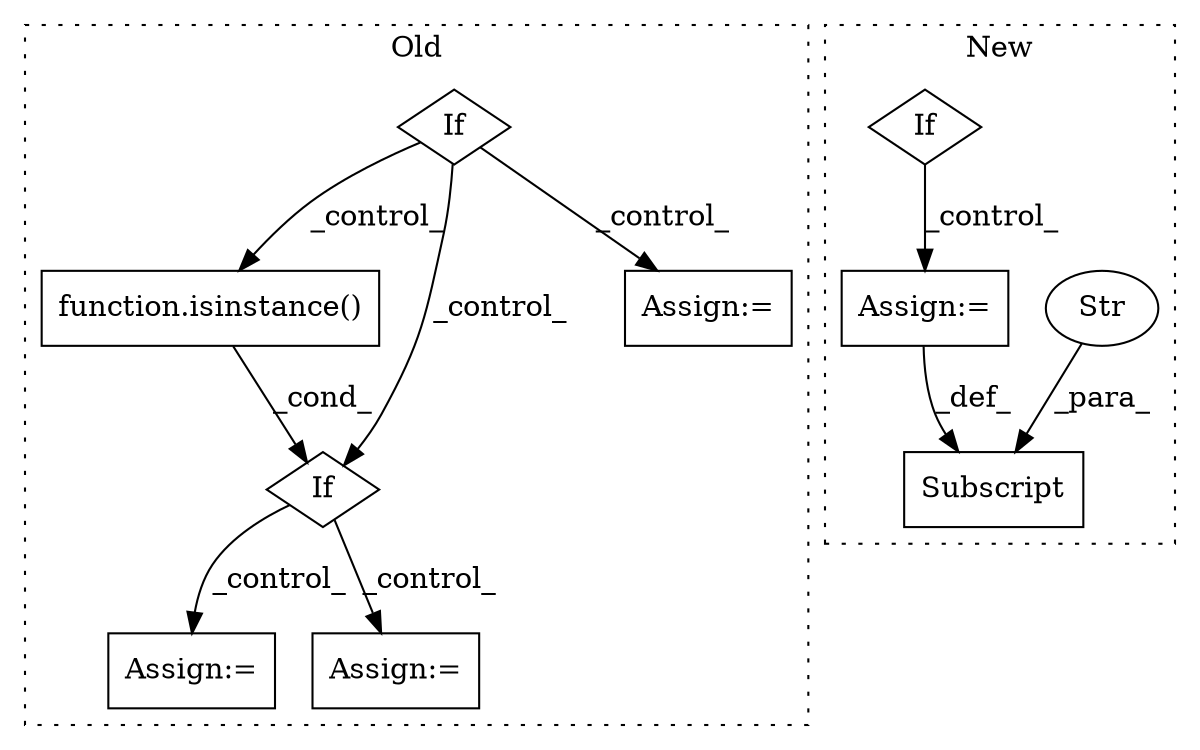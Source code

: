 digraph G {
subgraph cluster0 {
1 [label="function.isinstance()" a="75" s="8538,8576" l="11,1" shape="box"];
3 [label="If" a="96" s="8535" l="3" shape="diamond"];
4 [label="Assign:=" a="68" s="8723" l="3" shape="box"];
5 [label="Assign:=" a="68" s="8785" l="3" shape="box"];
6 [label="If" a="96" s="8175" l="3" shape="diamond"];
7 [label="Assign:=" a="68" s="8514" l="3" shape="box"];
label = "Old";
style="dotted";
}
subgraph cluster1 {
2 [label="Subscript" a="63" s="8226,0" l="22,0" shape="box"];
8 [label="Str" a="66" s="8236" l="11" shape="ellipse"];
9 [label="Assign:=" a="68" s="8248" l="3" shape="box"];
10 [label="If" a="96" s="8187" l="0" shape="diamond"];
label = "New";
style="dotted";
}
1 -> 3 [label="_cond_"];
3 -> 4 [label="_control_"];
3 -> 5 [label="_control_"];
6 -> 7 [label="_control_"];
6 -> 3 [label="_control_"];
6 -> 1 [label="_control_"];
8 -> 2 [label="_para_"];
9 -> 2 [label="_def_"];
10 -> 9 [label="_control_"];
}